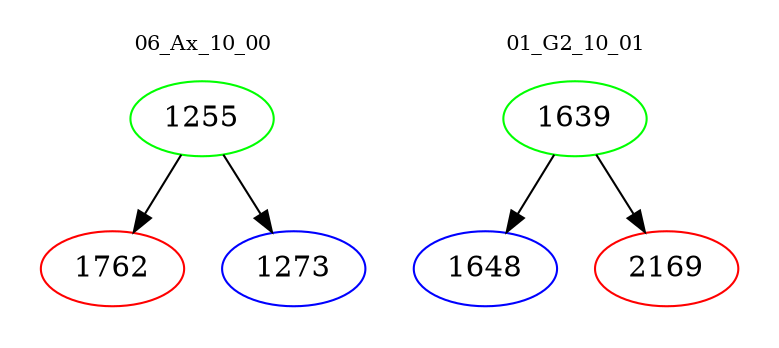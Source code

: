 digraph{
subgraph cluster_0 {
color = white
label = "06_Ax_10_00";
fontsize=10;
T0_1255 [label="1255", color="green"]
T0_1255 -> T0_1762 [color="black"]
T0_1762 [label="1762", color="red"]
T0_1255 -> T0_1273 [color="black"]
T0_1273 [label="1273", color="blue"]
}
subgraph cluster_1 {
color = white
label = "01_G2_10_01";
fontsize=10;
T1_1639 [label="1639", color="green"]
T1_1639 -> T1_1648 [color="black"]
T1_1648 [label="1648", color="blue"]
T1_1639 -> T1_2169 [color="black"]
T1_2169 [label="2169", color="red"]
}
}
